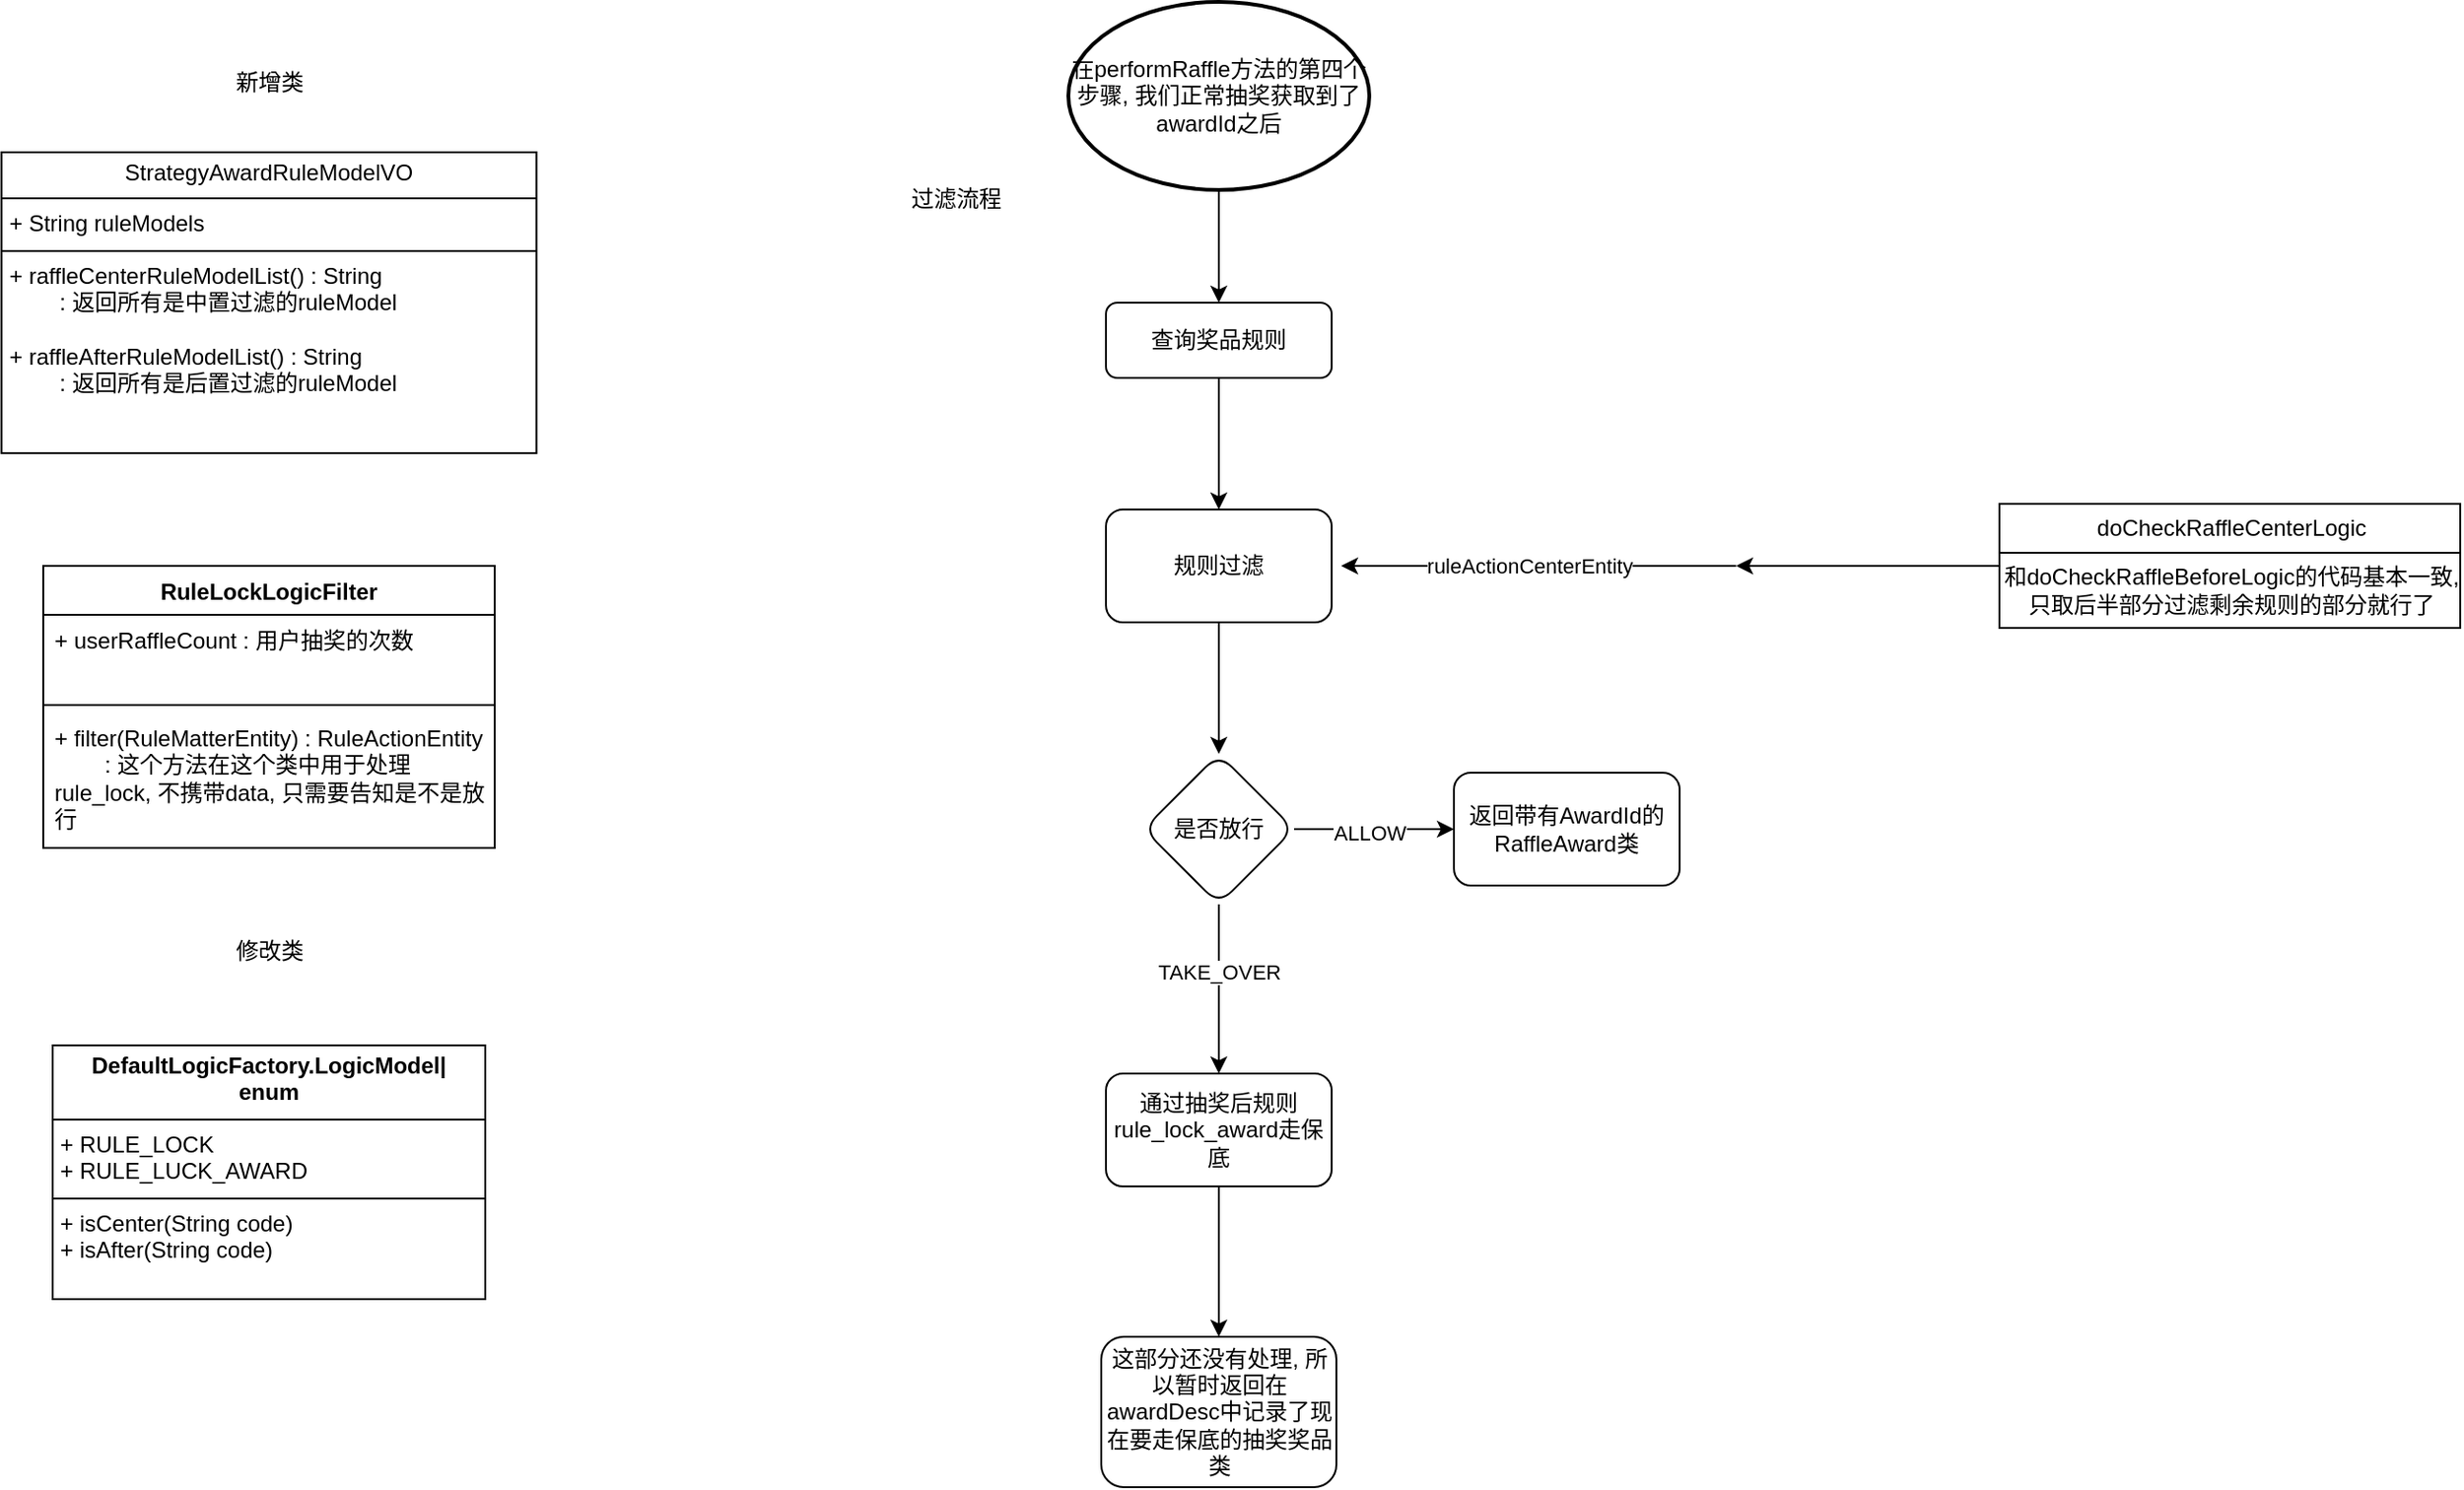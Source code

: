 <mxfile version="26.0.16">
  <diagram id="C5RBs43oDa-KdzZeNtuy" name="Page-1">
    <mxGraphModel dx="3058" dy="1299" grid="1" gridSize="10" guides="1" tooltips="1" connect="1" arrows="1" fold="1" page="1" pageScale="1" pageWidth="827" pageHeight="1169" math="0" shadow="0">
      <root>
        <mxCell id="WIyWlLk6GJQsqaUBKTNV-0" />
        <mxCell id="WIyWlLk6GJQsqaUBKTNV-1" parent="WIyWlLk6GJQsqaUBKTNV-0" />
        <mxCell id="duz1Y-5PVrEEevAg_t8W-14" value="" style="edgeStyle=orthogonalEdgeStyle;rounded=0;orthogonalLoop=1;jettySize=auto;html=1;" edge="1" parent="WIyWlLk6GJQsqaUBKTNV-1" source="WIyWlLk6GJQsqaUBKTNV-3" target="duz1Y-5PVrEEevAg_t8W-13">
          <mxGeometry relative="1" as="geometry" />
        </mxCell>
        <mxCell id="WIyWlLk6GJQsqaUBKTNV-3" value="查询奖品规则" style="rounded=1;whiteSpace=wrap;html=1;fontSize=12;glass=0;strokeWidth=1;shadow=0;" parent="WIyWlLk6GJQsqaUBKTNV-1" vertex="1">
          <mxGeometry x="145" y="180" width="120" height="40" as="geometry" />
        </mxCell>
        <mxCell id="duz1Y-5PVrEEevAg_t8W-0" value="过滤流程" style="text;html=1;align=center;verticalAlign=middle;resizable=0;points=[];autosize=1;strokeColor=none;fillColor=none;" vertex="1" parent="WIyWlLk6GJQsqaUBKTNV-1">
          <mxGeometry x="30" y="110" width="70" height="30" as="geometry" />
        </mxCell>
        <mxCell id="duz1Y-5PVrEEevAg_t8W-1" value="新增类" style="text;html=1;align=center;verticalAlign=middle;resizable=0;points=[];autosize=1;strokeColor=none;fillColor=none;" vertex="1" parent="WIyWlLk6GJQsqaUBKTNV-1">
          <mxGeometry x="-330" y="48" width="60" height="30" as="geometry" />
        </mxCell>
        <mxCell id="duz1Y-5PVrEEevAg_t8W-8" value="&lt;p style=&quot;margin:0px;margin-top:4px;text-align:center;&quot;&gt;StrategyAwardRuleModelVO&lt;/p&gt;&lt;hr size=&quot;1&quot; style=&quot;border-style:solid;&quot;&gt;&lt;p style=&quot;margin:0px;margin-left:4px;&quot;&gt;+&amp;nbsp;&lt;span style=&quot;background-color: transparent; color: light-dark(rgb(0, 0, 0), rgb(255, 255, 255));&quot;&gt;String ruleModels&lt;/span&gt;&lt;/p&gt;&lt;hr size=&quot;1&quot; style=&quot;border-style:solid;&quot;&gt;&lt;p style=&quot;margin:0px;margin-left:4px;&quot;&gt;+ raffleCenterRuleModelList() : String&lt;/p&gt;&lt;p style=&quot;margin:0px;margin-left:4px;&quot;&gt;&lt;span style=&quot;white-space: pre;&quot;&gt;&#x9;&lt;/span&gt;: 返回所有是中置过滤的ruleModel&lt;br&gt;&lt;/p&gt;&lt;p style=&quot;margin:0px;margin-left:4px;&quot;&gt;&lt;br&gt;&lt;/p&gt;&lt;p style=&quot;margin:0px;margin-left:4px;&quot;&gt;+ raffleAfterRuleModelList() : String&lt;br&gt;&lt;span style=&quot;white-space: pre;&quot;&gt;&#x9;&lt;/span&gt;: 返回所有是后置过滤的ruleModel&lt;br&gt;&lt;/p&gt;" style="verticalAlign=top;align=left;overflow=fill;html=1;whiteSpace=wrap;fillColor=default;aspect=fixed;" vertex="1" parent="WIyWlLk6GJQsqaUBKTNV-1">
          <mxGeometry x="-442.22" y="100" width="284.44" height="160" as="geometry" />
        </mxCell>
        <mxCell id="duz1Y-5PVrEEevAg_t8W-12" style="edgeStyle=orthogonalEdgeStyle;rounded=0;orthogonalLoop=1;jettySize=auto;html=1;" edge="1" parent="WIyWlLk6GJQsqaUBKTNV-1" source="duz1Y-5PVrEEevAg_t8W-11" target="WIyWlLk6GJQsqaUBKTNV-3">
          <mxGeometry relative="1" as="geometry" />
        </mxCell>
        <mxCell id="duz1Y-5PVrEEevAg_t8W-11" value="在performRaffle方法的第四个步骤, 我们正常抽奖获取到了awardId之后" style="strokeWidth=2;html=1;shape=mxgraph.flowchart.start_1;whiteSpace=wrap;" vertex="1" parent="WIyWlLk6GJQsqaUBKTNV-1">
          <mxGeometry x="125" y="20" width="160" height="100" as="geometry" />
        </mxCell>
        <mxCell id="duz1Y-5PVrEEevAg_t8W-30" value="" style="edgeStyle=orthogonalEdgeStyle;rounded=0;orthogonalLoop=1;jettySize=auto;html=1;" edge="1" parent="WIyWlLk6GJQsqaUBKTNV-1" source="duz1Y-5PVrEEevAg_t8W-13" target="duz1Y-5PVrEEevAg_t8W-29">
          <mxGeometry relative="1" as="geometry" />
        </mxCell>
        <mxCell id="duz1Y-5PVrEEevAg_t8W-13" value="规则过滤" style="whiteSpace=wrap;html=1;rounded=1;glass=0;strokeWidth=1;shadow=0;" vertex="1" parent="WIyWlLk6GJQsqaUBKTNV-1">
          <mxGeometry x="145" y="290" width="120" height="60" as="geometry" />
        </mxCell>
        <mxCell id="duz1Y-5PVrEEevAg_t8W-16" style="edgeStyle=orthogonalEdgeStyle;rounded=0;orthogonalLoop=1;jettySize=auto;html=1;" edge="1" parent="WIyWlLk6GJQsqaUBKTNV-1">
          <mxGeometry relative="1" as="geometry">
            <mxPoint x="270" y="320" as="targetPoint" />
            <mxPoint x="480" y="320.029" as="sourcePoint" />
          </mxGeometry>
        </mxCell>
        <mxCell id="duz1Y-5PVrEEevAg_t8W-17" value="ruleActionCenterEntity" style="edgeLabel;html=1;align=center;verticalAlign=middle;resizable=0;points=[];" vertex="1" connectable="0" parent="duz1Y-5PVrEEevAg_t8W-16">
          <mxGeometry x="0.193" y="1" relative="1" as="geometry">
            <mxPoint x="15" y="-1" as="offset" />
          </mxGeometry>
        </mxCell>
        <mxCell id="duz1Y-5PVrEEevAg_t8W-45" style="edgeStyle=orthogonalEdgeStyle;rounded=0;orthogonalLoop=1;jettySize=auto;html=1;" edge="1" parent="WIyWlLk6GJQsqaUBKTNV-1" source="duz1Y-5PVrEEevAg_t8W-23">
          <mxGeometry relative="1" as="geometry">
            <mxPoint x="480" y="320" as="targetPoint" />
          </mxGeometry>
        </mxCell>
        <mxCell id="duz1Y-5PVrEEevAg_t8W-23" value="doCheckRaffleCenterLogic" style="swimlane;fontStyle=0;childLayout=stackLayout;horizontal=1;startSize=26;fillColor=none;horizontalStack=0;resizeParent=1;resizeParentMax=0;resizeLast=0;collapsible=1;marginBottom=0;html=1;" vertex="1" parent="WIyWlLk6GJQsqaUBKTNV-1">
          <mxGeometry x="620" y="287" width="245" height="66" as="geometry">
            <mxRectangle x="480" y="305" width="60" height="30" as="alternateBounds" />
          </mxGeometry>
        </mxCell>
        <mxCell id="duz1Y-5PVrEEevAg_t8W-46" value="和doCheckRaffleBeforeLogic的代码基本一致,&lt;div&gt;只取后半部分过滤剩余规则的部分就行了&lt;/div&gt;" style="text;html=1;align=center;verticalAlign=middle;resizable=0;points=[];autosize=1;strokeColor=none;fillColor=none;" vertex="1" parent="duz1Y-5PVrEEevAg_t8W-23">
          <mxGeometry y="26" width="245" height="40" as="geometry" />
        </mxCell>
        <mxCell id="duz1Y-5PVrEEevAg_t8W-32" value="" style="edgeStyle=orthogonalEdgeStyle;rounded=0;orthogonalLoop=1;jettySize=auto;html=1;" edge="1" parent="WIyWlLk6GJQsqaUBKTNV-1" source="duz1Y-5PVrEEevAg_t8W-29" target="duz1Y-5PVrEEevAg_t8W-31">
          <mxGeometry relative="1" as="geometry" />
        </mxCell>
        <mxCell id="duz1Y-5PVrEEevAg_t8W-36" value="TAKE_OVER" style="edgeLabel;html=1;align=center;verticalAlign=middle;resizable=0;points=[];" vertex="1" connectable="0" parent="duz1Y-5PVrEEevAg_t8W-32">
          <mxGeometry x="-0.206" relative="1" as="geometry">
            <mxPoint as="offset" />
          </mxGeometry>
        </mxCell>
        <mxCell id="duz1Y-5PVrEEevAg_t8W-34" value="" style="edgeStyle=orthogonalEdgeStyle;rounded=0;orthogonalLoop=1;jettySize=auto;html=1;" edge="1" parent="WIyWlLk6GJQsqaUBKTNV-1" source="duz1Y-5PVrEEevAg_t8W-29" target="duz1Y-5PVrEEevAg_t8W-33">
          <mxGeometry relative="1" as="geometry" />
        </mxCell>
        <mxCell id="duz1Y-5PVrEEevAg_t8W-35" value="ALLOW" style="edgeLabel;html=1;align=center;verticalAlign=middle;resizable=0;points=[];" vertex="1" connectable="0" parent="duz1Y-5PVrEEevAg_t8W-34">
          <mxGeometry x="-0.062" y="-2" relative="1" as="geometry">
            <mxPoint as="offset" />
          </mxGeometry>
        </mxCell>
        <mxCell id="duz1Y-5PVrEEevAg_t8W-29" value="是否放行" style="rhombus;whiteSpace=wrap;html=1;rounded=1;glass=0;strokeWidth=1;shadow=0;" vertex="1" parent="WIyWlLk6GJQsqaUBKTNV-1">
          <mxGeometry x="165" y="420" width="80" height="80" as="geometry" />
        </mxCell>
        <mxCell id="duz1Y-5PVrEEevAg_t8W-38" value="" style="edgeStyle=orthogonalEdgeStyle;rounded=0;orthogonalLoop=1;jettySize=auto;html=1;" edge="1" parent="WIyWlLk6GJQsqaUBKTNV-1" source="duz1Y-5PVrEEevAg_t8W-31" target="duz1Y-5PVrEEevAg_t8W-37">
          <mxGeometry relative="1" as="geometry" />
        </mxCell>
        <mxCell id="duz1Y-5PVrEEevAg_t8W-31" value="通过抽奖后规则rule_lock_award走保底" style="whiteSpace=wrap;html=1;rounded=1;glass=0;strokeWidth=1;shadow=0;" vertex="1" parent="WIyWlLk6GJQsqaUBKTNV-1">
          <mxGeometry x="145" y="590" width="120" height="60" as="geometry" />
        </mxCell>
        <mxCell id="duz1Y-5PVrEEevAg_t8W-33" value="返回带有AwardId的RaffleAward类" style="whiteSpace=wrap;html=1;rounded=1;glass=0;strokeWidth=1;shadow=0;" vertex="1" parent="WIyWlLk6GJQsqaUBKTNV-1">
          <mxGeometry x="330" y="430" width="120" height="60" as="geometry" />
        </mxCell>
        <mxCell id="duz1Y-5PVrEEevAg_t8W-37" value="这部分还没有处理, 所以暂时返回在awardDesc中记录了现在要走保底的抽奖奖品类" style="whiteSpace=wrap;html=1;rounded=1;glass=0;strokeWidth=1;shadow=0;" vertex="1" parent="WIyWlLk6GJQsqaUBKTNV-1">
          <mxGeometry x="142.5" y="730" width="125" height="80" as="geometry" />
        </mxCell>
        <mxCell id="duz1Y-5PVrEEevAg_t8W-39" value="修改类" style="text;html=1;align=center;verticalAlign=middle;resizable=0;points=[];autosize=1;strokeColor=none;fillColor=none;" vertex="1" parent="WIyWlLk6GJQsqaUBKTNV-1">
          <mxGeometry x="-330" y="510" width="60" height="30" as="geometry" />
        </mxCell>
        <mxCell id="duz1Y-5PVrEEevAg_t8W-40" value="RuleLockLogicFilter" style="swimlane;fontStyle=1;align=center;verticalAlign=top;childLayout=stackLayout;horizontal=1;startSize=26;horizontalStack=0;resizeParent=1;resizeParentMax=0;resizeLast=0;collapsible=1;marginBottom=0;whiteSpace=wrap;html=1;" vertex="1" parent="WIyWlLk6GJQsqaUBKTNV-1">
          <mxGeometry x="-420" y="320" width="240" height="150" as="geometry" />
        </mxCell>
        <mxCell id="duz1Y-5PVrEEevAg_t8W-41" value="+ userRaffleCount : 用户抽奖的次数" style="text;strokeColor=none;fillColor=none;align=left;verticalAlign=top;spacingLeft=4;spacingRight=4;overflow=hidden;rotatable=0;points=[[0,0.5],[1,0.5]];portConstraint=eastwest;whiteSpace=wrap;html=1;" vertex="1" parent="duz1Y-5PVrEEevAg_t8W-40">
          <mxGeometry y="26" width="240" height="44" as="geometry" />
        </mxCell>
        <mxCell id="duz1Y-5PVrEEevAg_t8W-42" value="" style="line;strokeWidth=1;fillColor=none;align=left;verticalAlign=middle;spacingTop=-1;spacingLeft=3;spacingRight=3;rotatable=0;labelPosition=right;points=[];portConstraint=eastwest;strokeColor=inherit;" vertex="1" parent="duz1Y-5PVrEEevAg_t8W-40">
          <mxGeometry y="70" width="240" height="8" as="geometry" />
        </mxCell>
        <mxCell id="duz1Y-5PVrEEevAg_t8W-43" value="+ filter(RuleMatterEntity) : RuleActionEntity&lt;br&gt;&lt;span style=&quot;white-space: pre;&quot;&gt;&#x9;&lt;/span&gt;: 这个方法在这个类中用于处理rule_lock, 不携带data, 只需要告知是不是放行" style="text;strokeColor=none;fillColor=none;align=left;verticalAlign=top;spacingLeft=4;spacingRight=4;overflow=hidden;rotatable=0;points=[[0,0.5],[1,0.5]];portConstraint=eastwest;whiteSpace=wrap;html=1;" vertex="1" parent="duz1Y-5PVrEEevAg_t8W-40">
          <mxGeometry y="78" width="240" height="72" as="geometry" />
        </mxCell>
        <mxCell id="duz1Y-5PVrEEevAg_t8W-44" value="&lt;p style=&quot;margin:0px;margin-top:4px;text-align:center;&quot;&gt;&lt;b&gt;DefaultLogicFactory.LogicModel|&lt;br&gt;enum&lt;/b&gt;&lt;/p&gt;&lt;hr size=&quot;1&quot; style=&quot;border-style:solid;&quot;&gt;&lt;p style=&quot;margin:0px;margin-left:4px;&quot;&gt;+ RULE_LOCK&lt;br&gt;+ RULE_LUCK_AWARD&lt;/p&gt;&lt;hr size=&quot;1&quot; style=&quot;border-style:solid;&quot;&gt;&lt;p style=&quot;margin:0px;margin-left:4px;&quot;&gt;+ isCenter(String code)&lt;/p&gt;&lt;p style=&quot;margin:0px;margin-left:4px;&quot;&gt;+ isAfter(String code)&lt;/p&gt;" style="verticalAlign=top;align=left;overflow=fill;html=1;whiteSpace=wrap;" vertex="1" parent="WIyWlLk6GJQsqaUBKTNV-1">
          <mxGeometry x="-415" y="575" width="230" height="135" as="geometry" />
        </mxCell>
      </root>
    </mxGraphModel>
  </diagram>
</mxfile>
